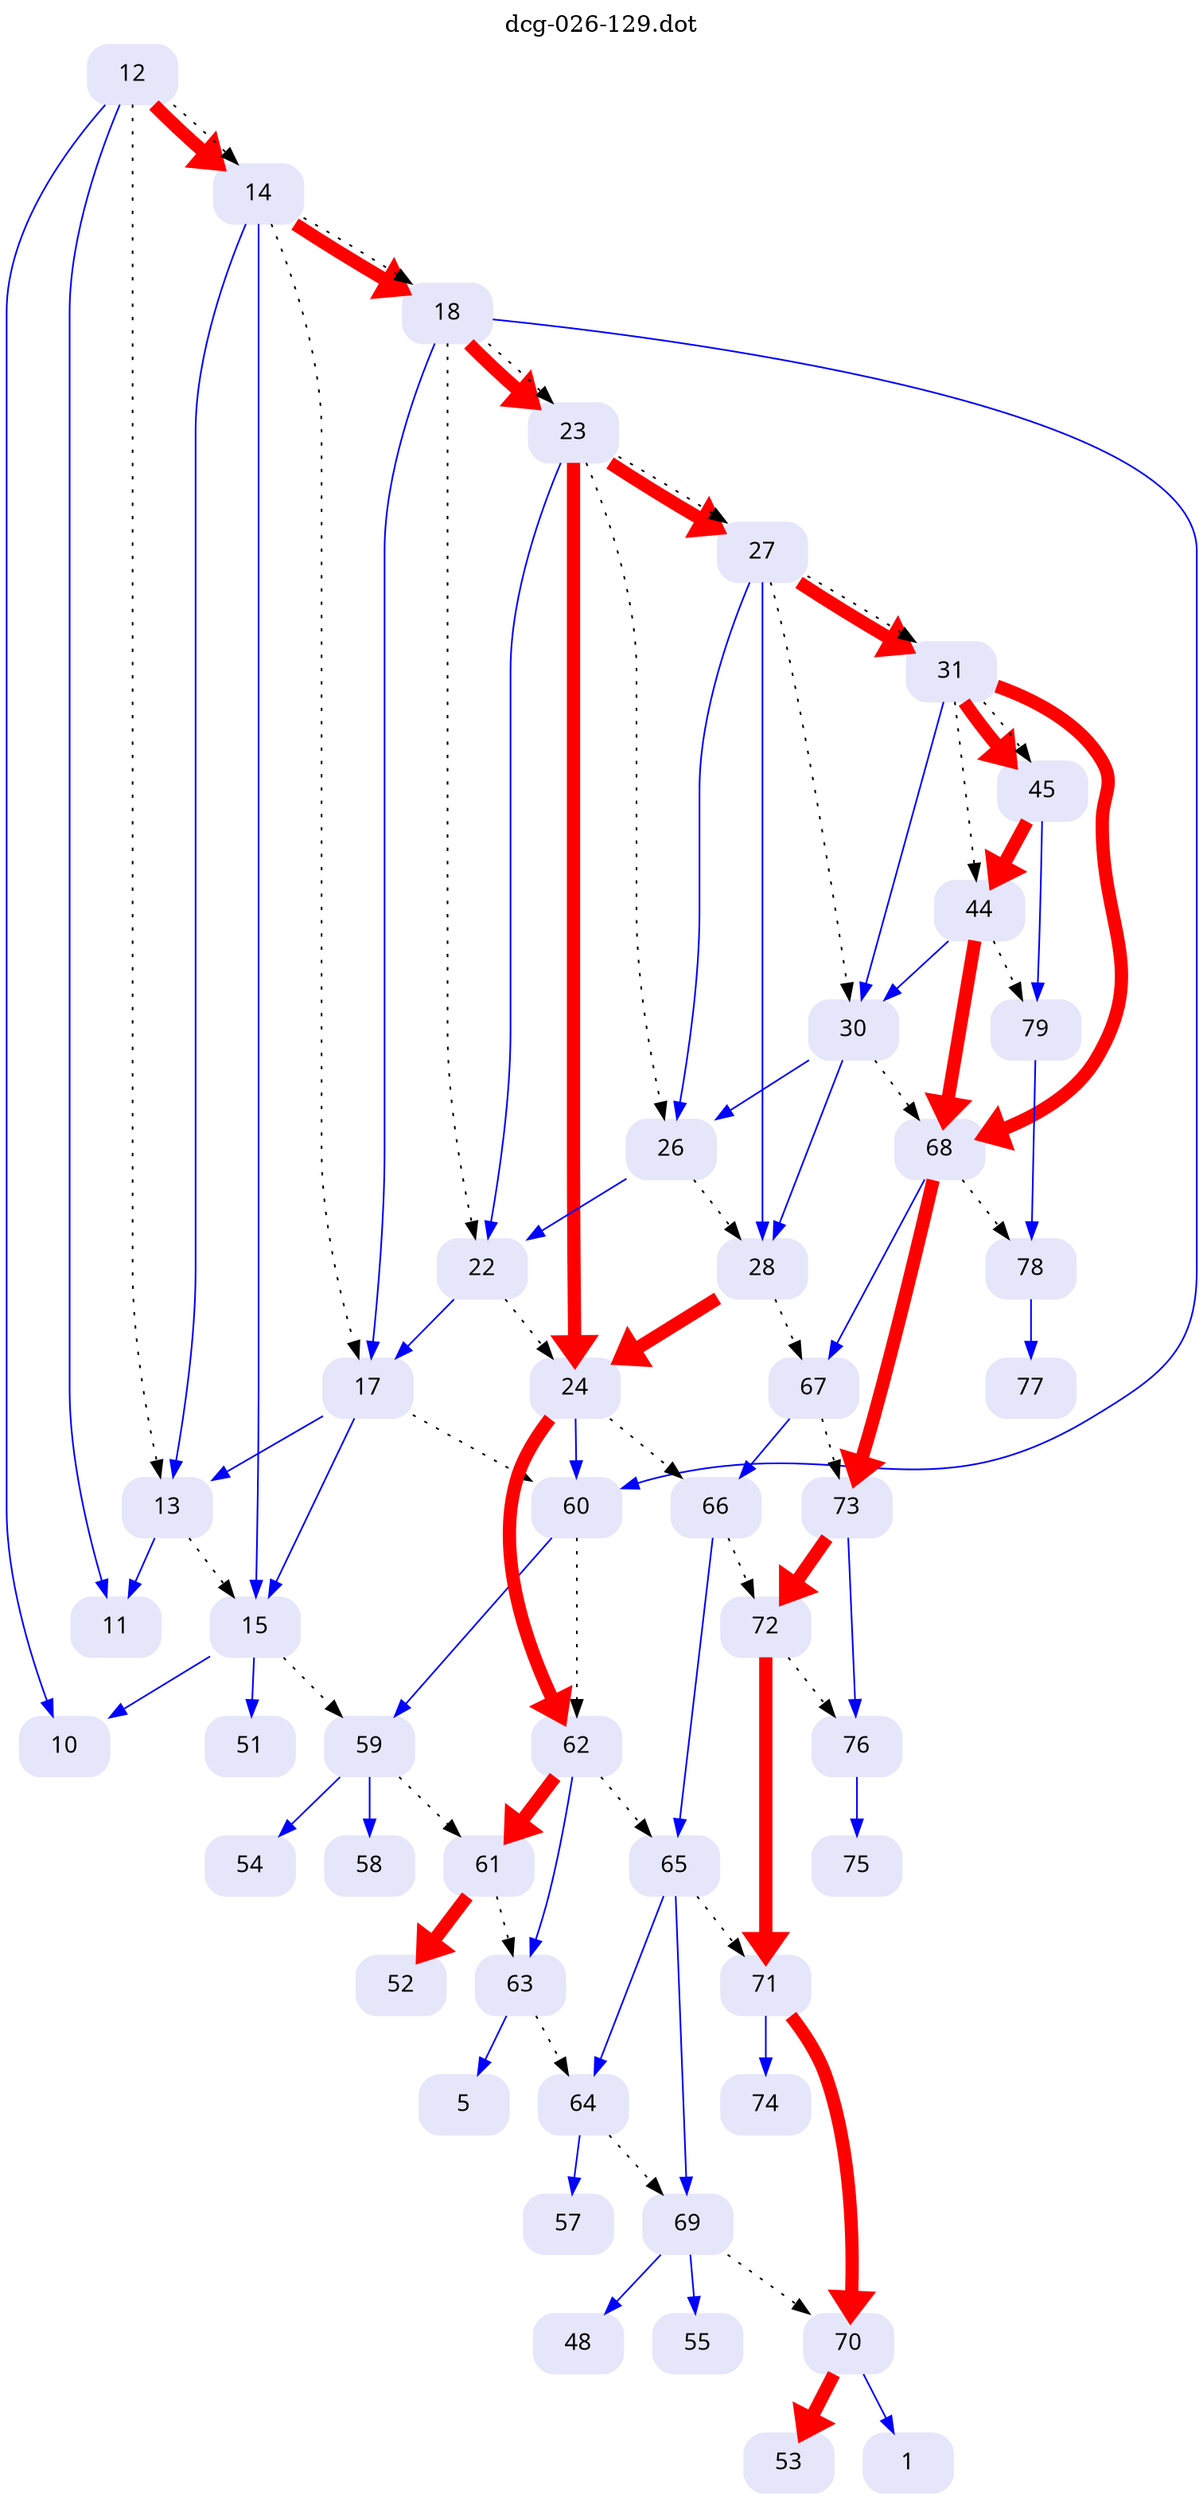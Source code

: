 digraph dcg_26 {
  labelloc="t";
  label="dcg-026-129.dot";
  node [fontname="sans-serif"];
  node [shape=box style="rounded,filled"];
  n12 [label="12" color=lavender];
  n12 -> n11 [color=blue penwidth=1];
  n12 -> n10 [color=blue penwidth=1];
  n12 -> n14 [color=red penwidth=8];
  n12 -> n13 [style=dotted,label=""];
  n12 -> n14 [style=dotted,label=""];
  n14 [label="14" color=lavender];
  n14 -> n13 [color=blue penwidth=1];
  n14 -> n15 [color=blue penwidth=1];
  n14 -> n18 [color=red penwidth=8];
  n14 -> n17 [style=dotted,label=""];
  n14 -> n18 [style=dotted,label=""];
  n18 [label="18" color=lavender];
  n18 -> n17 [color=blue penwidth=1];
  n18 -> n60 [color=blue penwidth=1];
  n18 -> n23 [color=red penwidth=8];
  n18 -> n22 [style=dotted,label=""];
  n18 -> n23 [style=dotted,label=""];
  n23 [label="23" color=lavender];
  n23 -> n22 [color=blue penwidth=1];
  n23 -> n24 [color=red penwidth=8];
  n23 -> n27 [color=red penwidth=8];
  n23 -> n26 [style=dotted,label=""];
  n23 -> n27 [style=dotted,label=""];
  n27 [label="27" color=lavender];
  n27 -> n26 [color=blue penwidth=1];
  n27 -> n28 [color=blue penwidth=1];
  n27 -> n31 [color=red penwidth=8];
  n27 -> n30 [style=dotted,label=""];
  n27 -> n31 [style=dotted,label=""];
  n31 [label="31" color=lavender];
  n31 -> n30 [color=blue penwidth=1];
  n31 -> n68 [color=red penwidth=8];
  n31 -> n45 [color=red penwidth=8];
  n31 -> n44 [style=dotted,label=""];
  n31 -> n45 [style=dotted,label=""];
  n45 [label="45" color=lavender];
  n45 -> n44 [color=red penwidth=8];
  n45 -> n79 [color=blue penwidth=1];
  n79 [label="79" color=lavender];
  n79 -> n78 [color=blue penwidth=1];
  n78 [label="78" color=lavender];
  n78 -> n77 [color=blue penwidth=1];
  n77 [label="77" color=lavender];
  n44 [label="44" color=lavender];
  n44 -> n30 [color=blue penwidth=1];
  n44 -> n68 [color=red penwidth=8];
  n44 -> n79 [style=dotted,label=""];
  n68 [label="68" color=lavender];
  n68 -> n67 [color=blue penwidth=1];
  n68 -> n73 [color=red penwidth=8];
  n68 -> n78 [style=dotted,label=""];
  n73 [label="73" color=lavender];
  n73 -> n72 [color=red penwidth=8];
  n73 -> n76 [color=blue penwidth=1];
  n76 [label="76" color=lavender];
  n76 -> n75 [color=blue penwidth=1];
  n75 [label="75" color=lavender];
  n72 [label="72" color=lavender];
  n72 -> n71 [color=red penwidth=8];
  n72 -> n76 [style=dotted,label=""];
  n71 [label="71" color=lavender];
  n71 -> n70 [color=red penwidth=8];
  n71 -> n74 [color=blue penwidth=1];
  n74 [label="74" color=lavender];
  n70 [label="70" color=lavender];
  n70 -> n53 [color=red penwidth=8];
  n70 -> n1 [color=blue penwidth=1];
  n1 [label="1" color=lavender];
  n53 [label="53" color=lavender];
  n67 [label="67" color=lavender];
  n67 -> n66 [color=blue penwidth=1];
  n67 -> n73 [style=dotted,label=""];
  n66 [label="66" color=lavender];
  n66 -> n65 [color=blue penwidth=1];
  n66 -> n72 [style=dotted,label=""];
  n65 [label="65" color=lavender];
  n65 -> n64 [color=blue penwidth=1];
  n65 -> n69 [color=blue penwidth=1];
  n65 -> n71 [style=dotted,label=""];
  n69 [label="69" color=lavender];
  n69 -> n48 [color=blue penwidth=1];
  n69 -> n55 [color=blue penwidth=1];
  n69 -> n70 [style=dotted,label=""];
  n55 [label="55" color=lavender];
  n48 [label="48" color=lavender];
  n64 [label="64" color=lavender];
  n64 -> n57 [color=blue penwidth=1];
  n64 -> n69 [style=dotted,label=""];
  n57 [label="57" color=lavender];
  n30 [label="30" color=lavender];
  n30 -> n26 [color=blue penwidth=1];
  n30 -> n28 [color=blue penwidth=1];
  n30 -> n68 [style=dotted,label=""];
  n28 [label="28" color=lavender];
  n28 -> n24 [color=red penwidth=8];
  n28 -> n67 [style=dotted,label=""];
  n24 [label="24" color=lavender];
  n24 -> n60 [color=blue penwidth=1];
  n24 -> n62 [color=red penwidth=8];
  n24 -> n66 [style=dotted,label=""];
  n62 [label="62" color=lavender];
  n62 -> n61 [color=red penwidth=8];
  n62 -> n63 [color=blue penwidth=1];
  n62 -> n65 [style=dotted,label=""];
  n63 [label="63" color=lavender];
  n63 -> n5 [color=blue penwidth=1];
  n63 -> n64 [style=dotted,label=""];
  n5 [label="5" color=lavender];
  n61 [label="61" color=lavender];
  n61 -> n52 [color=red penwidth=8];
  n61 -> n63 [style=dotted,label=""];
  n52 [label="52" color=lavender];
  n60 [label="60" color=lavender];
  n60 -> n59 [color=blue penwidth=1];
  n60 -> n62 [style=dotted,label=""];
  n59 [label="59" color=lavender];
  n59 -> n58 [color=blue penwidth=1];
  n59 -> n54 [color=blue penwidth=1];
  n59 -> n61 [style=dotted,label=""];
  n54 [label="54" color=lavender];
  n58 [label="58" color=lavender];
  n26 [label="26" color=lavender];
  n26 -> n22 [color=blue penwidth=1];
  n26 -> n28 [style=dotted,label=""];
  n22 [label="22" color=lavender];
  n22 -> n17 [color=blue penwidth=1];
  n22 -> n24 [style=dotted,label=""];
  n17 [label="17" color=lavender];
  n17 -> n13 [color=blue penwidth=1];
  n17 -> n15 [color=blue penwidth=1];
  n17 -> n60 [style=dotted,label=""];
  n15 [label="15" color=lavender];
  n15 -> n10 [color=blue penwidth=1];
  n15 -> n51 [color=blue penwidth=1];
  n15 -> n59 [style=dotted,label=""];
  n51 [label="51" color=lavender];
  n10 [label="10" color=lavender];
  n13 [label="13" color=lavender];
  n13 -> n11 [color=blue penwidth=1];
  n13 -> n15 [style=dotted,label=""];
  n11 [label="11" color=lavender];
}
